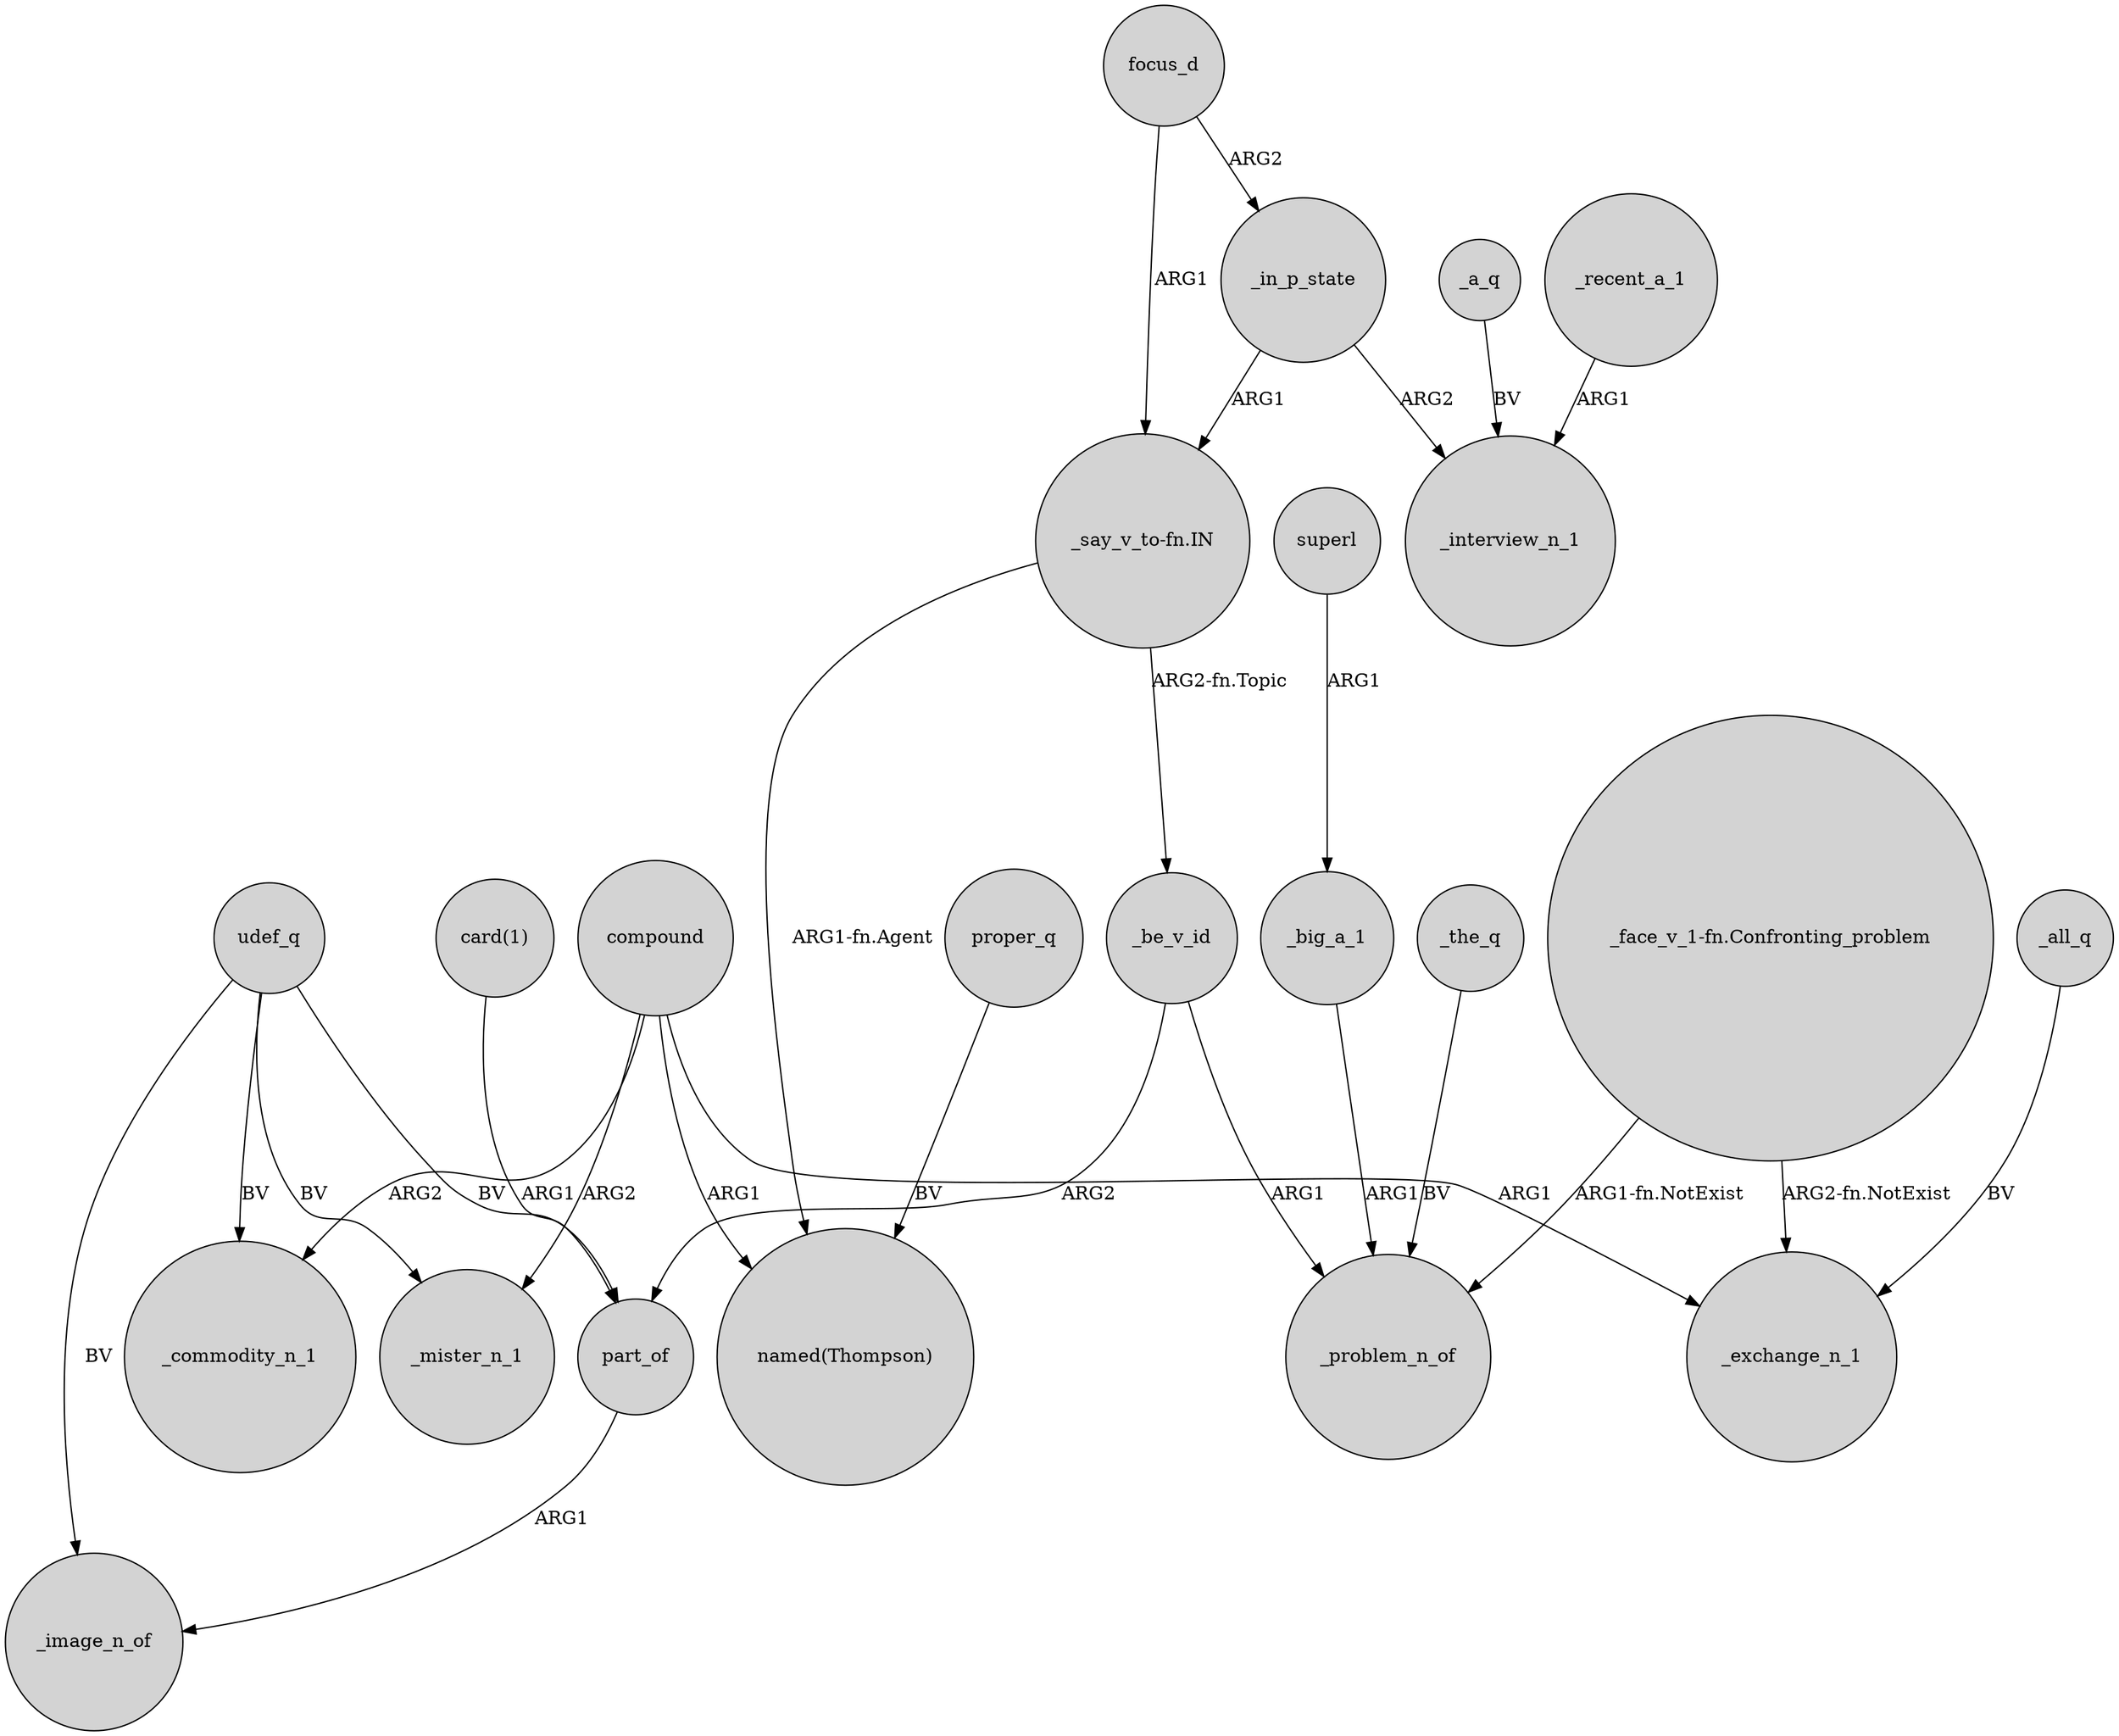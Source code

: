 digraph {
	node [shape=circle style=filled]
	udef_q -> part_of [label=BV]
	udef_q -> _commodity_n_1 [label=BV]
	_recent_a_1 -> _interview_n_1 [label=ARG1]
	proper_q -> "named(Thompson)" [label=BV]
	"_face_v_1-fn.Confronting_problem" -> _exchange_n_1 [label="ARG2-fn.NotExist"]
	compound -> _mister_n_1 [label=ARG2]
	_a_q -> _interview_n_1 [label=BV]
	"_face_v_1-fn.Confronting_problem" -> _problem_n_of [label="ARG1-fn.NotExist"]
	focus_d -> _in_p_state [label=ARG2]
	_the_q -> _problem_n_of [label=BV]
	udef_q -> _mister_n_1 [label=BV]
	compound -> _commodity_n_1 [label=ARG2]
	"_say_v_to-fn.IN" -> _be_v_id [label="ARG2-fn.Topic"]
	compound -> "named(Thompson)" [label=ARG1]
	part_of -> _image_n_of [label=ARG1]
	compound -> _exchange_n_1 [label=ARG1]
	_in_p_state -> _interview_n_1 [label=ARG2]
	"card(1)" -> part_of [label=ARG1]
	_big_a_1 -> _problem_n_of [label=ARG1]
	udef_q -> _image_n_of [label=BV]
	_be_v_id -> _problem_n_of [label=ARG1]
	"_say_v_to-fn.IN" -> "named(Thompson)" [label="ARG1-fn.Agent"]
	_be_v_id -> part_of [label=ARG2]
	superl -> _big_a_1 [label=ARG1]
	_all_q -> _exchange_n_1 [label=BV]
	_in_p_state -> "_say_v_to-fn.IN" [label=ARG1]
	focus_d -> "_say_v_to-fn.IN" [label=ARG1]
}
